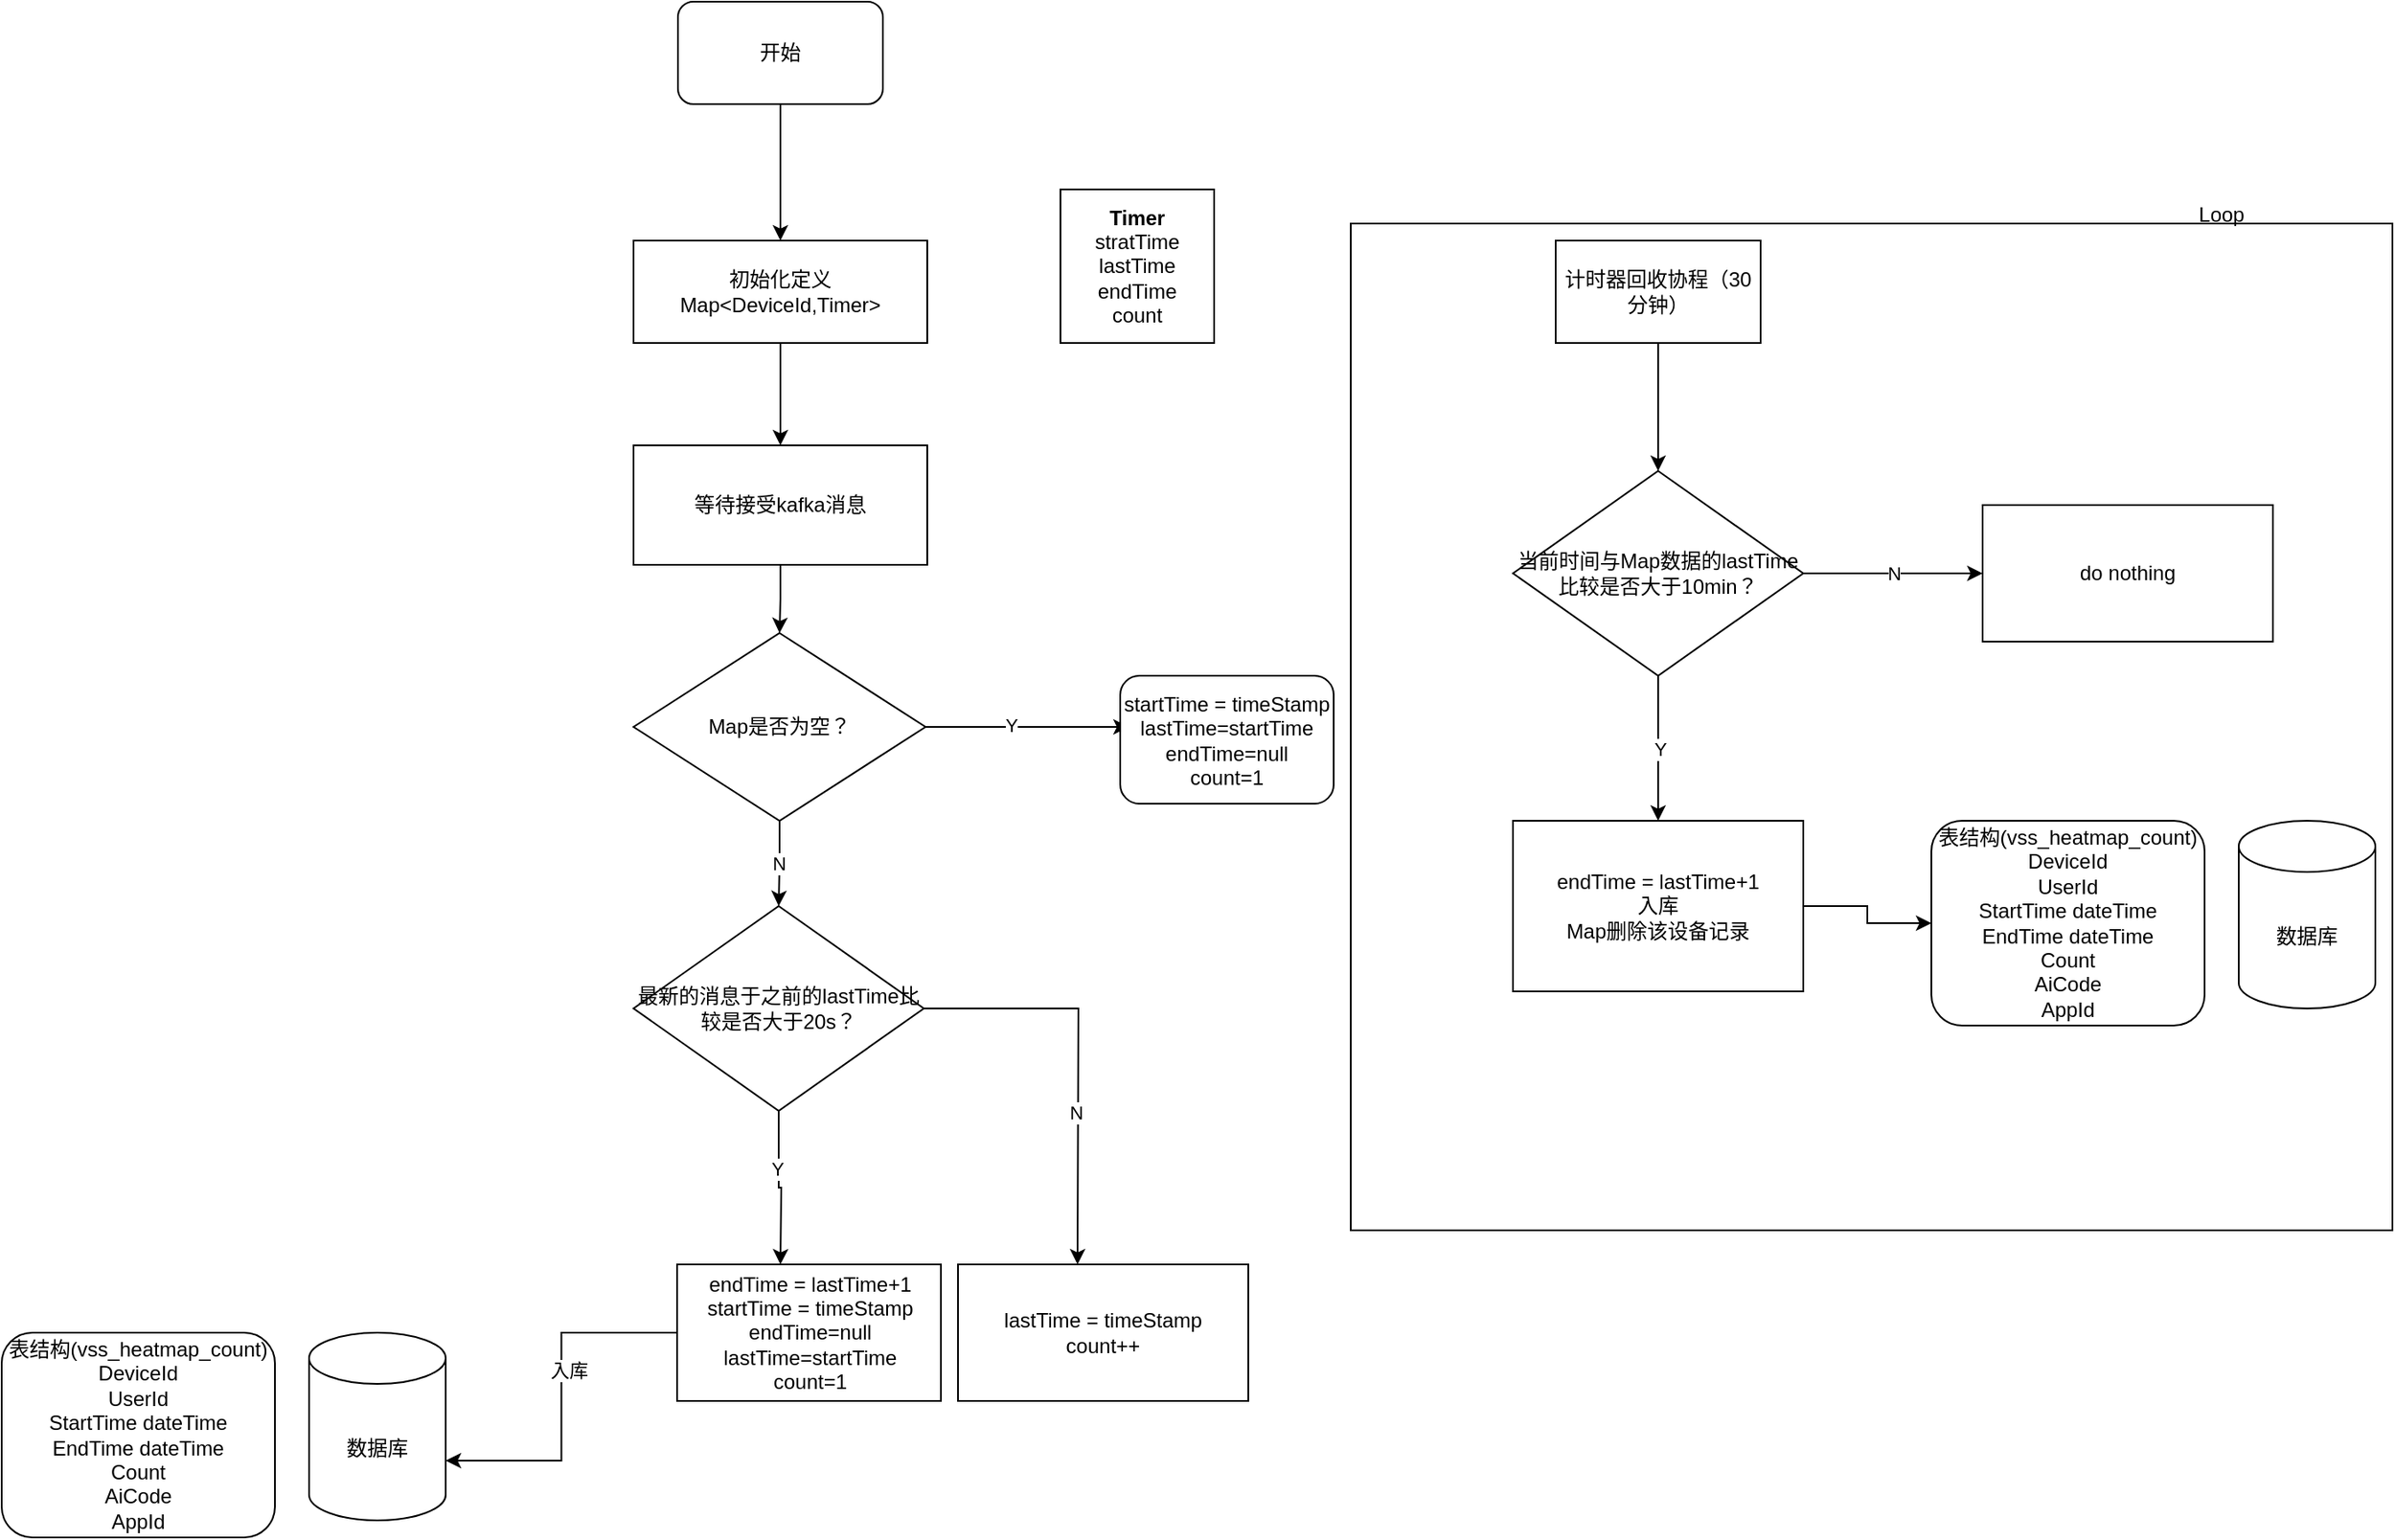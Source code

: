 <mxfile version="16.2.4" type="github">
  <diagram id="qe4p03_1a4LAuUfQ9uy5" name="Page-1">
    <mxGraphModel dx="1578" dy="836" grid="1" gridSize="10" guides="1" tooltips="1" connect="1" arrows="1" fold="1" page="1" pageScale="1" pageWidth="827" pageHeight="1169" math="0" shadow="0">
      <root>
        <mxCell id="0" />
        <mxCell id="1" parent="0" />
        <mxCell id="yZ0qCinRQj4NqwLvFhF5-45" value="" style="rounded=0;whiteSpace=wrap;html=1;" vertex="1" parent="1">
          <mxGeometry x="800" y="220" width="610" height="590" as="geometry" />
        </mxCell>
        <mxCell id="yZ0qCinRQj4NqwLvFhF5-1" value="表结构(vss_heatmap_count)&lt;br&gt;DeviceId&lt;br&gt;UserId&lt;br&gt;StartTime dateTime&lt;br&gt;EndTime dateTime&lt;br&gt;Count&lt;br&gt;AiCode&lt;br&gt;AppId" style="rounded=1;whiteSpace=wrap;html=1;" vertex="1" parent="1">
          <mxGeometry x="10" y="870" width="160" height="120" as="geometry" />
        </mxCell>
        <mxCell id="yZ0qCinRQj4NqwLvFhF5-5" value="" style="edgeStyle=orthogonalEdgeStyle;rounded=0;orthogonalLoop=1;jettySize=auto;html=1;exitX=0.5;exitY=1;exitDx=0;exitDy=0;entryX=0.5;entryY=0;entryDx=0;entryDy=0;" edge="1" parent="1" source="yZ0qCinRQj4NqwLvFhF5-4" target="yZ0qCinRQj4NqwLvFhF5-7">
          <mxGeometry relative="1" as="geometry">
            <mxPoint x="470" y="250" as="targetPoint" />
          </mxGeometry>
        </mxCell>
        <mxCell id="yZ0qCinRQj4NqwLvFhF5-4" value="开始" style="rounded=1;whiteSpace=wrap;html=1;" vertex="1" parent="1">
          <mxGeometry x="406" y="90" width="120" height="60" as="geometry" />
        </mxCell>
        <mxCell id="yZ0qCinRQj4NqwLvFhF5-10" style="edgeStyle=orthogonalEdgeStyle;rounded=0;orthogonalLoop=1;jettySize=auto;html=1;exitX=0.5;exitY=1;exitDx=0;exitDy=0;" edge="1" parent="1" source="yZ0qCinRQj4NqwLvFhF5-7" target="yZ0qCinRQj4NqwLvFhF5-9">
          <mxGeometry relative="1" as="geometry" />
        </mxCell>
        <mxCell id="yZ0qCinRQj4NqwLvFhF5-7" value="初始化定义Map&amp;lt;DeviceId,Timer&amp;gt;&lt;br&gt;" style="rounded=0;whiteSpace=wrap;html=1;" vertex="1" parent="1">
          <mxGeometry x="380" y="230" width="172" height="60" as="geometry" />
        </mxCell>
        <mxCell id="yZ0qCinRQj4NqwLvFhF5-8" value="&lt;b&gt;Timer&lt;/b&gt;&lt;br&gt;stratTime&lt;br&gt;lastTime&lt;br&gt;endTime&lt;br&gt;count" style="whiteSpace=wrap;html=1;aspect=fixed;" vertex="1" parent="1">
          <mxGeometry x="630" y="200" width="90" height="90" as="geometry" />
        </mxCell>
        <mxCell id="yZ0qCinRQj4NqwLvFhF5-21" style="edgeStyle=orthogonalEdgeStyle;rounded=0;orthogonalLoop=1;jettySize=auto;html=1;exitX=0.5;exitY=1;exitDx=0;exitDy=0;entryX=0.5;entryY=0;entryDx=0;entryDy=0;" edge="1" parent="1" source="yZ0qCinRQj4NqwLvFhF5-9" target="yZ0qCinRQj4NqwLvFhF5-19">
          <mxGeometry relative="1" as="geometry" />
        </mxCell>
        <mxCell id="yZ0qCinRQj4NqwLvFhF5-9" value="等待接受kafka消息" style="rounded=0;whiteSpace=wrap;html=1;" vertex="1" parent="1">
          <mxGeometry x="380" y="350" width="172" height="70" as="geometry" />
        </mxCell>
        <mxCell id="yZ0qCinRQj4NqwLvFhF5-13" style="edgeStyle=orthogonalEdgeStyle;rounded=0;orthogonalLoop=1;jettySize=auto;html=1;exitX=1;exitY=0.5;exitDx=0;exitDy=0;" edge="1" parent="1" source="yZ0qCinRQj4NqwLvFhF5-11">
          <mxGeometry relative="1" as="geometry">
            <mxPoint x="640" y="830" as="targetPoint" />
          </mxGeometry>
        </mxCell>
        <mxCell id="yZ0qCinRQj4NqwLvFhF5-14" value="N" style="edgeLabel;html=1;align=center;verticalAlign=middle;resizable=0;points=[];" vertex="1" connectable="0" parent="yZ0qCinRQj4NqwLvFhF5-13">
          <mxGeometry x="0.257" y="-2" relative="1" as="geometry">
            <mxPoint as="offset" />
          </mxGeometry>
        </mxCell>
        <mxCell id="yZ0qCinRQj4NqwLvFhF5-15" style="edgeStyle=orthogonalEdgeStyle;rounded=0;orthogonalLoop=1;jettySize=auto;html=1;exitX=0.5;exitY=1;exitDx=0;exitDy=0;" edge="1" parent="1" source="yZ0qCinRQj4NqwLvFhF5-11">
          <mxGeometry relative="1" as="geometry">
            <mxPoint x="466" y="830" as="targetPoint" />
          </mxGeometry>
        </mxCell>
        <mxCell id="yZ0qCinRQj4NqwLvFhF5-16" value="Y" style="edgeLabel;html=1;align=center;verticalAlign=middle;resizable=0;points=[];" vertex="1" connectable="0" parent="yZ0qCinRQj4NqwLvFhF5-15">
          <mxGeometry x="-0.256" y="-1" relative="1" as="geometry">
            <mxPoint as="offset" />
          </mxGeometry>
        </mxCell>
        <mxCell id="yZ0qCinRQj4NqwLvFhF5-11" value="最新的消息于之前的lastTime比较是否大于20s？" style="rhombus;whiteSpace=wrap;html=1;" vertex="1" parent="1">
          <mxGeometry x="380" y="620" width="170" height="120" as="geometry" />
        </mxCell>
        <mxCell id="yZ0qCinRQj4NqwLvFhF5-17" value="lastTime = timeStamp&lt;br&gt;count++" style="rounded=0;whiteSpace=wrap;html=1;" vertex="1" parent="1">
          <mxGeometry x="570" y="830" width="170" height="80" as="geometry" />
        </mxCell>
        <mxCell id="yZ0qCinRQj4NqwLvFhF5-27" style="edgeStyle=orthogonalEdgeStyle;rounded=0;orthogonalLoop=1;jettySize=auto;html=1;entryX=1;entryY=0;entryDx=0;entryDy=75;entryPerimeter=0;" edge="1" parent="1" source="yZ0qCinRQj4NqwLvFhF5-18" target="yZ0qCinRQj4NqwLvFhF5-26">
          <mxGeometry relative="1" as="geometry" />
        </mxCell>
        <mxCell id="yZ0qCinRQj4NqwLvFhF5-28" value="入库" style="edgeLabel;html=1;align=center;verticalAlign=middle;resizable=0;points=[];" vertex="1" connectable="0" parent="yZ0qCinRQj4NqwLvFhF5-27">
          <mxGeometry x="-0.151" y="4" relative="1" as="geometry">
            <mxPoint as="offset" />
          </mxGeometry>
        </mxCell>
        <mxCell id="yZ0qCinRQj4NqwLvFhF5-18" value="endTime = lastTime+1&lt;br&gt;startTime = timeStamp&lt;br&gt;endTime=null&lt;br&gt;lastTime=startTime&lt;br&gt;count=1" style="rounded=0;whiteSpace=wrap;html=1;" vertex="1" parent="1">
          <mxGeometry x="405.5" y="830" width="154.5" height="80" as="geometry" />
        </mxCell>
        <mxCell id="yZ0qCinRQj4NqwLvFhF5-22" value="N" style="edgeStyle=orthogonalEdgeStyle;rounded=0;orthogonalLoop=1;jettySize=auto;html=1;exitX=0.5;exitY=1;exitDx=0;exitDy=0;" edge="1" parent="1" source="yZ0qCinRQj4NqwLvFhF5-19" target="yZ0qCinRQj4NqwLvFhF5-11">
          <mxGeometry relative="1" as="geometry" />
        </mxCell>
        <mxCell id="yZ0qCinRQj4NqwLvFhF5-23" style="edgeStyle=orthogonalEdgeStyle;rounded=0;orthogonalLoop=1;jettySize=auto;html=1;exitX=1;exitY=0.5;exitDx=0;exitDy=0;" edge="1" parent="1" source="yZ0qCinRQj4NqwLvFhF5-19">
          <mxGeometry relative="1" as="geometry">
            <mxPoint x="670" y="515" as="targetPoint" />
          </mxGeometry>
        </mxCell>
        <mxCell id="yZ0qCinRQj4NqwLvFhF5-24" value="Y" style="edgeLabel;html=1;align=center;verticalAlign=middle;resizable=0;points=[];" vertex="1" connectable="0" parent="yZ0qCinRQj4NqwLvFhF5-23">
          <mxGeometry x="-0.166" y="1" relative="1" as="geometry">
            <mxPoint as="offset" />
          </mxGeometry>
        </mxCell>
        <mxCell id="yZ0qCinRQj4NqwLvFhF5-19" value="Map是否为空？" style="rhombus;whiteSpace=wrap;html=1;" vertex="1" parent="1">
          <mxGeometry x="380" y="460" width="171" height="110" as="geometry" />
        </mxCell>
        <mxCell id="yZ0qCinRQj4NqwLvFhF5-25" value="startTime = timeStamp&lt;br&gt;lastTime=startTime&lt;br&gt;endTime=null&lt;br&gt;count=1" style="rounded=1;whiteSpace=wrap;html=1;" vertex="1" parent="1">
          <mxGeometry x="665" y="485" width="125" height="75" as="geometry" />
        </mxCell>
        <mxCell id="yZ0qCinRQj4NqwLvFhF5-26" value="数据库" style="shape=cylinder3;whiteSpace=wrap;html=1;boundedLbl=1;backgroundOutline=1;size=15;" vertex="1" parent="1">
          <mxGeometry x="190" y="870" width="80" height="110" as="geometry" />
        </mxCell>
        <mxCell id="yZ0qCinRQj4NqwLvFhF5-39" style="edgeStyle=orthogonalEdgeStyle;rounded=0;orthogonalLoop=1;jettySize=auto;html=1;" edge="1" parent="1" source="yZ0qCinRQj4NqwLvFhF5-35" target="yZ0qCinRQj4NqwLvFhF5-38">
          <mxGeometry relative="1" as="geometry" />
        </mxCell>
        <mxCell id="yZ0qCinRQj4NqwLvFhF5-35" value="计时器回收协程（30分钟）" style="rounded=0;whiteSpace=wrap;html=1;" vertex="1" parent="1">
          <mxGeometry x="920" y="230" width="120" height="60" as="geometry" />
        </mxCell>
        <mxCell id="yZ0qCinRQj4NqwLvFhF5-40" value="N" style="edgeStyle=orthogonalEdgeStyle;rounded=0;orthogonalLoop=1;jettySize=auto;html=1;exitX=1;exitY=0.5;exitDx=0;exitDy=0;" edge="1" parent="1" source="yZ0qCinRQj4NqwLvFhF5-38">
          <mxGeometry relative="1" as="geometry">
            <mxPoint x="1170" y="425" as="targetPoint" />
            <Array as="points">
              <mxPoint x="1120" y="425" />
              <mxPoint x="1120" y="425" />
            </Array>
          </mxGeometry>
        </mxCell>
        <mxCell id="yZ0qCinRQj4NqwLvFhF5-41" value="Y" style="edgeStyle=orthogonalEdgeStyle;rounded=0;orthogonalLoop=1;jettySize=auto;html=1;exitX=0.5;exitY=1;exitDx=0;exitDy=0;" edge="1" parent="1" source="yZ0qCinRQj4NqwLvFhF5-38">
          <mxGeometry relative="1" as="geometry">
            <mxPoint x="980" y="570" as="targetPoint" />
          </mxGeometry>
        </mxCell>
        <mxCell id="yZ0qCinRQj4NqwLvFhF5-38" value="当前时间与Map数据的lastTime比较是否大于10min？" style="rhombus;whiteSpace=wrap;html=1;" vertex="1" parent="1">
          <mxGeometry x="895" y="365" width="170" height="120" as="geometry" />
        </mxCell>
        <mxCell id="yZ0qCinRQj4NqwLvFhF5-53" style="edgeStyle=orthogonalEdgeStyle;rounded=0;orthogonalLoop=1;jettySize=auto;html=1;" edge="1" parent="1" source="yZ0qCinRQj4NqwLvFhF5-43" target="yZ0qCinRQj4NqwLvFhF5-50">
          <mxGeometry relative="1" as="geometry" />
        </mxCell>
        <mxCell id="yZ0qCinRQj4NqwLvFhF5-43" value="endTime = lastTime+1&lt;br&gt;入库&lt;br&gt;Map删除该设备记录" style="rounded=0;whiteSpace=wrap;html=1;" vertex="1" parent="1">
          <mxGeometry x="895" y="570" width="170" height="100" as="geometry" />
        </mxCell>
        <mxCell id="yZ0qCinRQj4NqwLvFhF5-44" value="do nothing" style="rounded=0;whiteSpace=wrap;html=1;" vertex="1" parent="1">
          <mxGeometry x="1170" y="385" width="170" height="80" as="geometry" />
        </mxCell>
        <mxCell id="yZ0qCinRQj4NqwLvFhF5-46" value="Loop" style="text;html=1;strokeColor=none;fillColor=none;align=center;verticalAlign=middle;whiteSpace=wrap;rounded=0;" vertex="1" parent="1">
          <mxGeometry x="1280" y="200" width="60" height="30" as="geometry" />
        </mxCell>
        <mxCell id="yZ0qCinRQj4NqwLvFhF5-50" value="表结构(vss_heatmap_count)&lt;br&gt;DeviceId&lt;br&gt;UserId&lt;br&gt;StartTime dateTime&lt;br&gt;EndTime dateTime&lt;br&gt;Count&lt;br&gt;AiCode&lt;br&gt;AppId" style="rounded=1;whiteSpace=wrap;html=1;" vertex="1" parent="1">
          <mxGeometry x="1140" y="570" width="160" height="120" as="geometry" />
        </mxCell>
        <mxCell id="yZ0qCinRQj4NqwLvFhF5-51" value="数据库" style="shape=cylinder3;whiteSpace=wrap;html=1;boundedLbl=1;backgroundOutline=1;size=15;" vertex="1" parent="1">
          <mxGeometry x="1320" y="570" width="80" height="110" as="geometry" />
        </mxCell>
      </root>
    </mxGraphModel>
  </diagram>
</mxfile>
